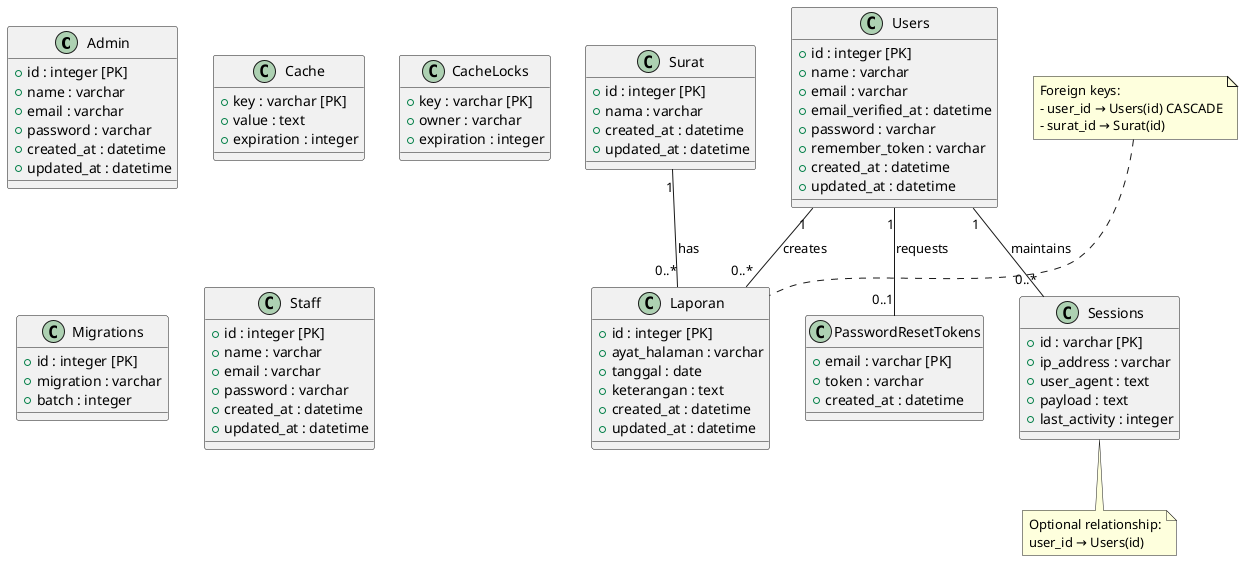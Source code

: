 @startuml
' Entities
class Admin {
    + id : integer [PK]
    + name : varchar
    + email : varchar
    + password : varchar
    + created_at : datetime
    + updated_at : datetime
}

class Cache {
    + key : varchar [PK]
    + value : text
    + expiration : integer
}

class CacheLocks {
    + key : varchar [PK]
    + owner : varchar
    + expiration : integer
}

class Laporan {
    + id : integer [PK]
    + ayat_halaman : varchar
    + tanggal : date
    + keterangan : text
    + created_at : datetime
    + updated_at : datetime
}

class Migrations {
    + id : integer [PK]
    + migration : varchar
    + batch : integer
}

class PasswordResetTokens {
    + email : varchar [PK]
    + token : varchar
    + created_at : datetime
}

class Sessions {
    + id : varchar [PK]
    + ip_address : varchar
    + user_agent : text
    + payload : text
    + last_activity : integer
}

class Staff {
    + id : integer [PK]
    + name : varchar
    + email : varchar
    + password : varchar
    + created_at : datetime
    + updated_at : datetime
}

class Surat {
    + id : integer [PK]
    + nama : varchar
    + created_at : datetime
    + updated_at : datetime
}

class Users {
    + id : integer [PK]
    + name : varchar
    + email : varchar
    + email_verified_at : datetime
    + password : varchar
    + remember_token : varchar
    + created_at : datetime
    + updated_at : datetime
}

' Relationships
Users "1" -- "0..*" Laporan : creates
Surat "1" -- "0..*" Laporan : has
Users "1" -- "0..*" Sessions : maintains
Users "1" -- "0..1" PasswordResetTokens : requests

' Notes
note top of Laporan
    Foreign keys:
    - user_id → Users(id) CASCADE
    - surat_id → Surat(id)
end note

note bottom of Sessions
    Optional relationship:
    user_id → Users(id)
end note
@enduml
